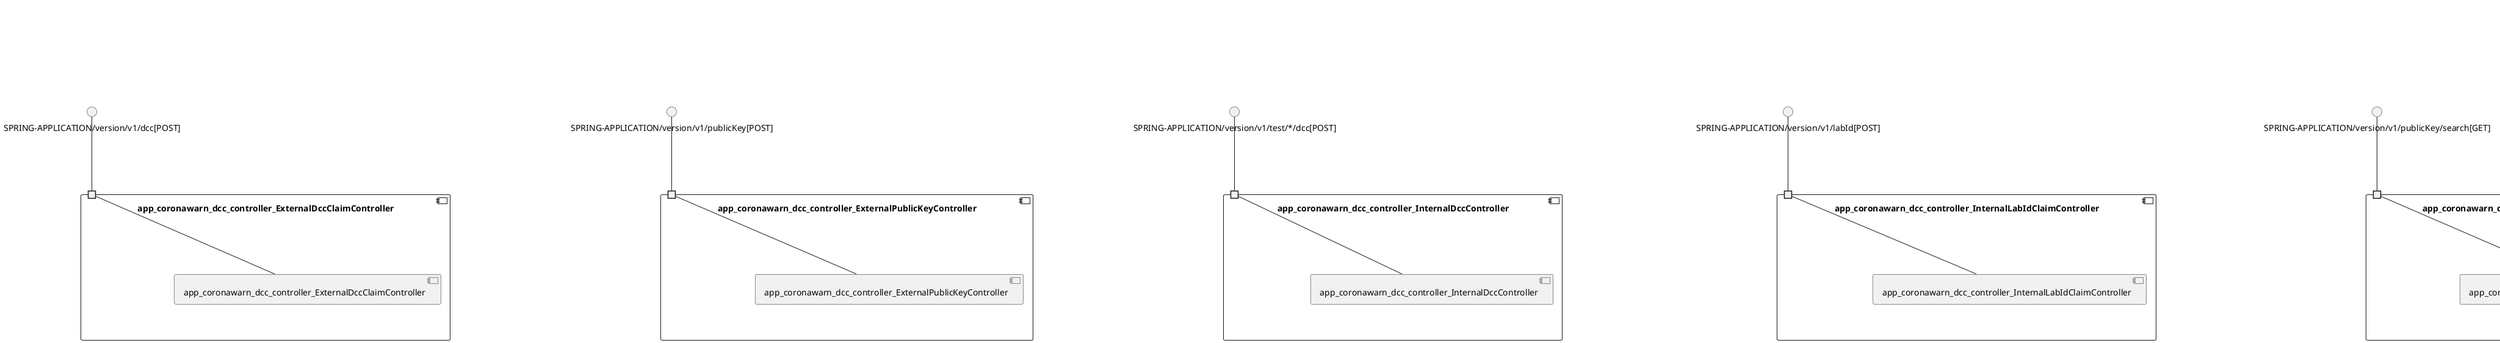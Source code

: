 @startuml
skinparam fixCircleLabelOverlapping true
skinparam componentStyle uml2
component "app_coronawarn_dcc\n\n\n\n\n\n" {
[app_coronawarn_dcc_service_DccRegistrationService]
[app_coronawarn_dcc_service_DccRegistrationCleanupService]
[app_coronawarn_dcc_repository_DccRegistrationRepository]
[app_coronawarn_dcc_service_DccRegistrationCleanupService]..>[app_coronawarn_dcc_repository_DccRegistrationRepository] : requires
[app_coronawarn_dcc_service_DccRegistrationService]..>[app_coronawarn_dcc_repository_DccRegistrationRepository] : requires
}
component "app_coronawarn_dcc 2\n\n\n\n\n\n" {
[app_coronawarn_dcc_service_LabIdClaimCleanupService]
[app_coronawarn_dcc_repository_LabIdClaimRepository]
[app_coronawarn_dcc_service_LabIdClaimService]
[app_coronawarn_dcc_service_LabIdClaimCleanupService]..>[app_coronawarn_dcc_repository_LabIdClaimRepository] : requires
[app_coronawarn_dcc_service_LabIdClaimService]..>[app_coronawarn_dcc_repository_LabIdClaimRepository] : requires
}
component "app_coronawarn_dcc_controller_ExternalDccClaimController\n\n\n\n\n\n" {
[app_coronawarn_dcc_controller_ExternalDccClaimController]
portin " " as app_coronawarn_dcc_controller_ExternalDccClaimController_requires_SPRING_APPLICATION_version_v1_dcc_POST_
"app_coronawarn_dcc_controller_ExternalDccClaimController_requires_SPRING_APPLICATION_version_v1_dcc_POST_"--[app_coronawarn_dcc_controller_ExternalDccClaimController]
}
interface "SPRING-APPLICATION/version/v1/dcc[POST]" as interface.SPRING_APPLICATION_version_v1_dcc_POST_
interface.SPRING_APPLICATION_version_v1_dcc_POST_--"app_coronawarn_dcc_controller_ExternalDccClaimController_requires_SPRING_APPLICATION_version_v1_dcc_POST_"
component "app_coronawarn_dcc_controller_ExternalPublicKeyController\n\n\n\n\n\n" {
[app_coronawarn_dcc_controller_ExternalPublicKeyController]
portin " " as app_coronawarn_dcc_controller_ExternalPublicKeyController_requires_SPRING_APPLICATION_version_v1_publicKey_POST_
"app_coronawarn_dcc_controller_ExternalPublicKeyController_requires_SPRING_APPLICATION_version_v1_publicKey_POST_"--[app_coronawarn_dcc_controller_ExternalPublicKeyController]
}
interface "SPRING-APPLICATION/version/v1/publicKey[POST]" as interface.SPRING_APPLICATION_version_v1_publicKey_POST_
interface.SPRING_APPLICATION_version_v1_publicKey_POST_--"app_coronawarn_dcc_controller_ExternalPublicKeyController_requires_SPRING_APPLICATION_version_v1_publicKey_POST_"
component "app_coronawarn_dcc_controller_InternalDccController\n\n\n\n\n\n" {
[app_coronawarn_dcc_controller_InternalDccController]
portin " " as app_coronawarn_dcc_controller_InternalDccController_requires_SPRING_APPLICATION_version_v1_test_dcc_POST_
"app_coronawarn_dcc_controller_InternalDccController_requires_SPRING_APPLICATION_version_v1_test_dcc_POST_"--[app_coronawarn_dcc_controller_InternalDccController]
}
interface "SPRING-APPLICATION/version/v1/test/*/dcc[POST]" as interface.SPRING_APPLICATION_version_v1_test_dcc_POST_
interface.SPRING_APPLICATION_version_v1_test_dcc_POST_--"app_coronawarn_dcc_controller_InternalDccController_requires_SPRING_APPLICATION_version_v1_test_dcc_POST_"
component "app_coronawarn_dcc_controller_InternalLabIdClaimController\n\n\n\n\n\n" {
[app_coronawarn_dcc_controller_InternalLabIdClaimController]
portin " " as app_coronawarn_dcc_controller_InternalLabIdClaimController_requires_SPRING_APPLICATION_version_v1_labId_POST_
"app_coronawarn_dcc_controller_InternalLabIdClaimController_requires_SPRING_APPLICATION_version_v1_labId_POST_"--[app_coronawarn_dcc_controller_InternalLabIdClaimController]
}
interface "SPRING-APPLICATION/version/v1/labId[POST]" as interface.SPRING_APPLICATION_version_v1_labId_POST_
interface.SPRING_APPLICATION_version_v1_labId_POST_--"app_coronawarn_dcc_controller_InternalLabIdClaimController_requires_SPRING_APPLICATION_version_v1_labId_POST_"
component "app_coronawarn_dcc_controller_InternalPublicKeyController\n\n\n\n\n\n" {
[app_coronawarn_dcc_controller_InternalPublicKeyController]
portin " " as app_coronawarn_dcc_controller_InternalPublicKeyController_requires_SPRING_APPLICATION_version_v1_publicKey_search_GET_
"app_coronawarn_dcc_controller_InternalPublicKeyController_requires_SPRING_APPLICATION_version_v1_publicKey_search_GET_"--[app_coronawarn_dcc_controller_InternalPublicKeyController]
}
interface "SPRING-APPLICATION/version/v1/publicKey/search[GET]" as interface.SPRING_APPLICATION_version_v1_publicKey_search_GET_
interface.SPRING_APPLICATION_version_v1_publicKey_search_GET_--"app_coronawarn_dcc_controller_InternalPublicKeyController_requires_SPRING_APPLICATION_version_v1_publicKey_search_GET_"
component "app_coronawarn_dcc_service_DccService\n\n\n\n\n\n" {
[app_coronawarn_dcc_service_DccService]
}

@enduml
